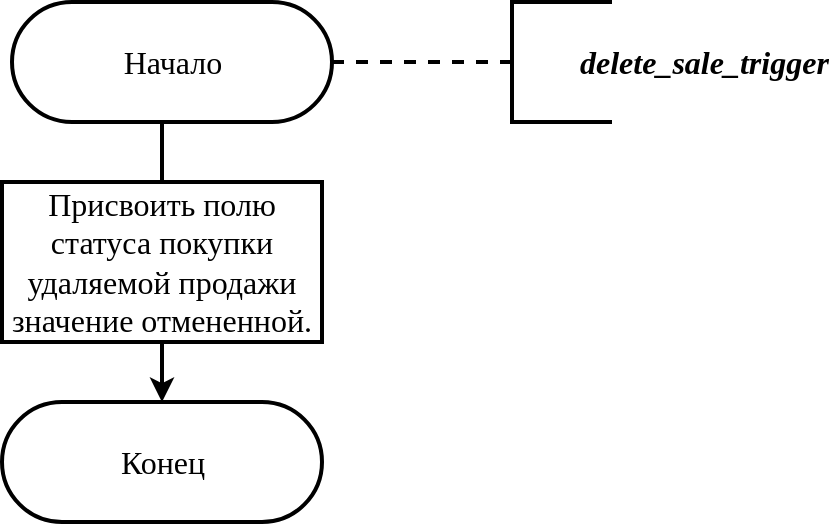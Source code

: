 <mxfile version="20.3.0" type="device"><diagram id="-M74jg76EOG9x9oGY2eQ" name="Page-1"><mxGraphModel dx="2966" dy="589" grid="1" gridSize="10" guides="1" tooltips="1" connect="1" arrows="1" fold="1" page="1" pageScale="1" pageWidth="500" pageHeight="300" math="1" shadow="0"><root><mxCell id="0"/><mxCell id="1" parent="0"/><mxCell id="6" value="&lt;div style=&quot;font-size: 16px;&quot;&gt;&lt;span style=&quot;white-space: pre;&quot;&gt;&#9;&lt;/span&gt;&lt;b&gt;&lt;i&gt;delete_sale_trigger&lt;/i&gt;&lt;/b&gt;&lt;br&gt;&lt;/div&gt;" style="strokeWidth=2;html=1;shape=mxgraph.flowchart.annotation_1;align=left;pointerEvents=1;fontFamily=Times New Roman;fontSize=16;spacing=2;" parent="1" vertex="1"><mxGeometry x="-1685" y="20" width="50" height="60" as="geometry"/></mxCell><mxCell id="ZIrKYFhFNhJVbyh8ag3z-77" style="edgeStyle=orthogonalEdgeStyle;rounded=0;orthogonalLoop=1;jettySize=auto;html=1;exitX=0.5;exitY=0.5;exitDx=0;exitDy=-30;exitPerimeter=0;fontFamily=Times New Roman;fontSize=16;endArrow=none;endFill=0;strokeWidth=2;startArrow=classic;startFill=1;entryX=0.5;entryY=1;entryDx=0;entryDy=0;" parent="1" source="18" edge="1" target="ZIrKYFhFNhJVbyh8ag3z-48"><mxGeometry relative="1" as="geometry"><mxPoint x="-1855" y="650" as="targetPoint"/></mxGeometry></mxCell><mxCell id="18" value="&lt;font style=&quot;font-size: 16px;&quot;&gt;Конец&lt;/font&gt;" style="html=1;dashed=0;whitespace=wrap;shape=mxgraph.dfd.start;strokeWidth=2;fontFamily=Times New Roman;fontSize=16;spacing=2;" parent="1" vertex="1"><mxGeometry x="-1940" y="220" width="160" height="60" as="geometry"/></mxCell><mxCell id="ZIrKYFhFNhJVbyh8ag3z-55" style="edgeStyle=orthogonalEdgeStyle;rounded=0;orthogonalLoop=1;jettySize=auto;html=1;exitX=0.5;exitY=0.5;exitDx=0;exitDy=30;entryX=0.5;entryY=0;entryDx=0;entryDy=0;entryPerimeter=0;fontFamily=Times New Roman;fontSize=16;endArrow=none;endFill=0;strokeWidth=2;exitPerimeter=0;" parent="1" source="ZIrKYFhFNhJVbyh8ag3z-43" edge="1"><mxGeometry relative="1" as="geometry"><mxPoint x="-1860" y="80" as="sourcePoint"/><mxPoint x="-1860" y="110" as="targetPoint"/></mxGeometry></mxCell><mxCell id="ZIrKYFhFNhJVbyh8ag3z-67" style="edgeStyle=orthogonalEdgeStyle;rounded=0;orthogonalLoop=1;jettySize=auto;html=1;exitX=1;exitY=0.5;exitDx=0;exitDy=0;exitPerimeter=0;entryX=0;entryY=0.5;entryDx=0;entryDy=0;entryPerimeter=0;fontFamily=Times New Roman;fontSize=16;endArrow=none;endFill=0;strokeWidth=2;dashed=1;" parent="1" source="ZIrKYFhFNhJVbyh8ag3z-43" target="6" edge="1"><mxGeometry relative="1" as="geometry"/></mxCell><mxCell id="ZIrKYFhFNhJVbyh8ag3z-43" value="Начало" style="html=1;dashed=0;whitespace=wrap;shape=mxgraph.dfd.start;strokeWidth=2;fontFamily=Times New Roman;fontSize=16;spacing=2;" parent="1" vertex="1"><mxGeometry x="-1935" y="20" width="160" height="60" as="geometry"/></mxCell><mxCell id="ZIrKYFhFNhJVbyh8ag3z-48" value="&lt;font style=&quot;font-size: 16px;&quot;&gt;Присвоить полю статуса покупки удаляемой продажи значение отмененной.&lt;br style=&quot;font-size: 16px;&quot;&gt;&lt;/font&gt;" style="rounded=0;whiteSpace=wrap;html=1;strokeWidth=2;fontFamily=Times New Roman;fontSize=16;spacing=2;" parent="1" vertex="1"><mxGeometry x="-1940" y="110" width="160" height="80" as="geometry"/></mxCell></root></mxGraphModel></diagram></mxfile>